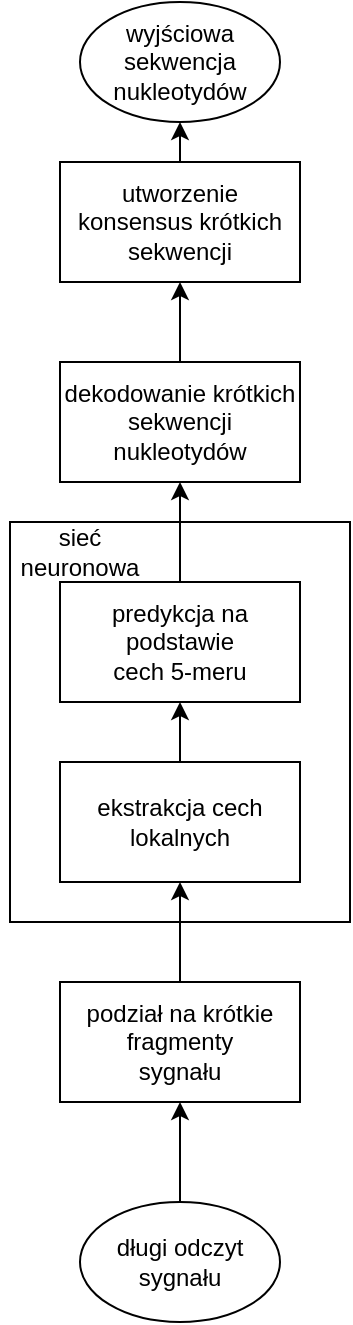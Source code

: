 <mxfile version="12.3.3" type="device" pages="1"><diagram id="eVyBtk2uO7SSXQBV3O9U" name="Page-1"><mxGraphModel dx="1422" dy="1937" grid="1" gridSize="10" guides="1" tooltips="1" connect="1" arrows="1" fold="1" page="1" pageScale="1" pageWidth="850" pageHeight="1100" math="0" shadow="0"><root><mxCell id="0"/><mxCell id="1" parent="0"/><mxCell id="oqWVOmeRP0ppG2dTUNth-1" value="" style="rounded=0;whiteSpace=wrap;html=1;fillColor=none;" vertex="1" parent="1"><mxGeometry x="15" y="100" width="170" height="200" as="geometry"/></mxCell><mxCell id="oqWVOmeRP0ppG2dTUNth-4" value="" style="endArrow=classic;html=1;exitX=0.5;exitY=0;exitDx=0;exitDy=0;" edge="1" parent="1"><mxGeometry width="50" height="50" relative="1" as="geometry"><mxPoint x="100" y="440" as="sourcePoint"/><mxPoint x="100" y="390" as="targetPoint"/></mxGeometry></mxCell><mxCell id="oqWVOmeRP0ppG2dTUNth-7" value="podział na krótkie fragmenty&lt;br&gt;sygnału" style="rounded=0;whiteSpace=wrap;html=1;fillColor=#ffffff;" vertex="1" parent="1"><mxGeometry x="40" y="330" width="120" height="60" as="geometry"/></mxCell><mxCell id="oqWVOmeRP0ppG2dTUNth-8" value="sieć neuronowa" style="text;html=1;strokeColor=none;fillColor=none;align=center;verticalAlign=middle;whiteSpace=wrap;rounded=0;" vertex="1" parent="1"><mxGeometry x="10" y="110" width="80" height="10" as="geometry"/></mxCell><mxCell id="oqWVOmeRP0ppG2dTUNth-11" value="ekstrakcja cech lokalnych" style="rounded=0;whiteSpace=wrap;html=1;fillColor=#ffffff;" vertex="1" parent="1"><mxGeometry x="40" y="220" width="120" height="60" as="geometry"/></mxCell><mxCell id="oqWVOmeRP0ppG2dTUNth-12" value="" style="endArrow=classic;html=1;exitX=0.5;exitY=1;exitDx=0;exitDy=0;entryX=0.5;entryY=1;entryDx=0;entryDy=0;" edge="1" parent="1" source="oqWVOmeRP0ppG2dTUNth-1" target="oqWVOmeRP0ppG2dTUNth-11"><mxGeometry width="50" height="50" relative="1" as="geometry"><mxPoint x="20" y="570" as="sourcePoint"/><mxPoint x="70" y="520" as="targetPoint"/></mxGeometry></mxCell><mxCell id="oqWVOmeRP0ppG2dTUNth-13" value="" style="endArrow=none;html=1;exitX=0.5;exitY=0;exitDx=0;exitDy=0;entryX=0.5;entryY=1;entryDx=0;entryDy=0;" edge="1" parent="1" source="oqWVOmeRP0ppG2dTUNth-7" target="oqWVOmeRP0ppG2dTUNth-1"><mxGeometry width="50" height="50" relative="1" as="geometry"><mxPoint x="10" y="570" as="sourcePoint"/><mxPoint x="60" y="520" as="targetPoint"/></mxGeometry></mxCell><mxCell id="oqWVOmeRP0ppG2dTUNth-14" value="predykcja na podstawie &lt;br&gt;cech 5-meru" style="rounded=0;whiteSpace=wrap;html=1;fillColor=#ffffff;" vertex="1" parent="1"><mxGeometry x="40" y="130" width="120" height="60" as="geometry"/></mxCell><mxCell id="oqWVOmeRP0ppG2dTUNth-15" value="" style="endArrow=classic;html=1;exitX=0.5;exitY=0;exitDx=0;exitDy=0;entryX=0.5;entryY=1;entryDx=0;entryDy=0;" edge="1" parent="1" source="oqWVOmeRP0ppG2dTUNth-11" target="oqWVOmeRP0ppG2dTUNth-14"><mxGeometry width="50" height="50" relative="1" as="geometry"><mxPoint x="10" y="570" as="sourcePoint"/><mxPoint x="60" y="520" as="targetPoint"/></mxGeometry></mxCell><mxCell id="oqWVOmeRP0ppG2dTUNth-16" value="" style="endArrow=classic;html=1;exitX=0.5;exitY=0;exitDx=0;exitDy=0;" edge="1" parent="1" source="oqWVOmeRP0ppG2dTUNth-14"><mxGeometry width="50" height="50" relative="1" as="geometry"><mxPoint x="10" y="570" as="sourcePoint"/><mxPoint x="100" y="80" as="targetPoint"/></mxGeometry></mxCell><mxCell id="oqWVOmeRP0ppG2dTUNth-17" value="dekodowanie krótkich sekwencji nukleotydów" style="rounded=0;whiteSpace=wrap;html=1;fillColor=#ffffff;" vertex="1" parent="1"><mxGeometry x="40" y="20" width="120" height="60" as="geometry"/></mxCell><mxCell id="oqWVOmeRP0ppG2dTUNth-19" value="długi odczyt sygnału" style="ellipse;whiteSpace=wrap;html=1;fillColor=#ffffff;" vertex="1" parent="1"><mxGeometry x="50" y="440" width="100" height="60" as="geometry"/></mxCell><mxCell id="oqWVOmeRP0ppG2dTUNth-23" value="utworzenie konsensus krótkich sekwencji" style="rounded=0;whiteSpace=wrap;html=1;fillColor=#ffffff;" vertex="1" parent="1"><mxGeometry x="40" y="-80" width="120" height="60" as="geometry"/></mxCell><mxCell id="oqWVOmeRP0ppG2dTUNth-24" value="" style="endArrow=classic;html=1;exitX=0.5;exitY=0;exitDx=0;exitDy=0;entryX=0.5;entryY=1;entryDx=0;entryDy=0;" edge="1" parent="1" source="oqWVOmeRP0ppG2dTUNth-17" target="oqWVOmeRP0ppG2dTUNth-23"><mxGeometry width="50" height="50" relative="1" as="geometry"><mxPoint x="10" y="570" as="sourcePoint"/><mxPoint x="60" y="520" as="targetPoint"/></mxGeometry></mxCell><mxCell id="oqWVOmeRP0ppG2dTUNth-26" value="wyjściowa sekwencja nukleotydów" style="ellipse;whiteSpace=wrap;html=1;fillColor=#ffffff;" vertex="1" parent="1"><mxGeometry x="50" y="-160" width="100" height="60" as="geometry"/></mxCell><mxCell id="oqWVOmeRP0ppG2dTUNth-30" value="" style="endArrow=classic;html=1;exitX=0.5;exitY=0;exitDx=0;exitDy=0;entryX=0.5;entryY=1;entryDx=0;entryDy=0;" edge="1" parent="1" source="oqWVOmeRP0ppG2dTUNth-23" target="oqWVOmeRP0ppG2dTUNth-26"><mxGeometry width="50" height="50" relative="1" as="geometry"><mxPoint x="10" y="570" as="sourcePoint"/><mxPoint x="60" y="520" as="targetPoint"/></mxGeometry></mxCell></root></mxGraphModel></diagram></mxfile>